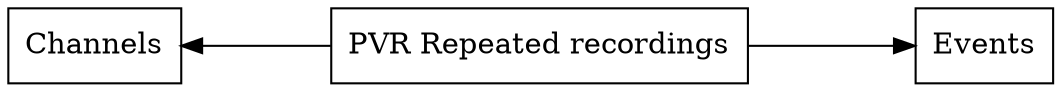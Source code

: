 digraph QBPVRRepeatedRecordings {
    node [URL="controlFlow/\N.html" shape=box]
    graph [layout="circo"]
    QBPVRRepeatedRecordings [label="PVR Repeated recordings" URL="\N.html" root=true]

    QBPVRRepeatedRecordings -> Events
    QBPVRRepeatedRecordings -> Channels
}

